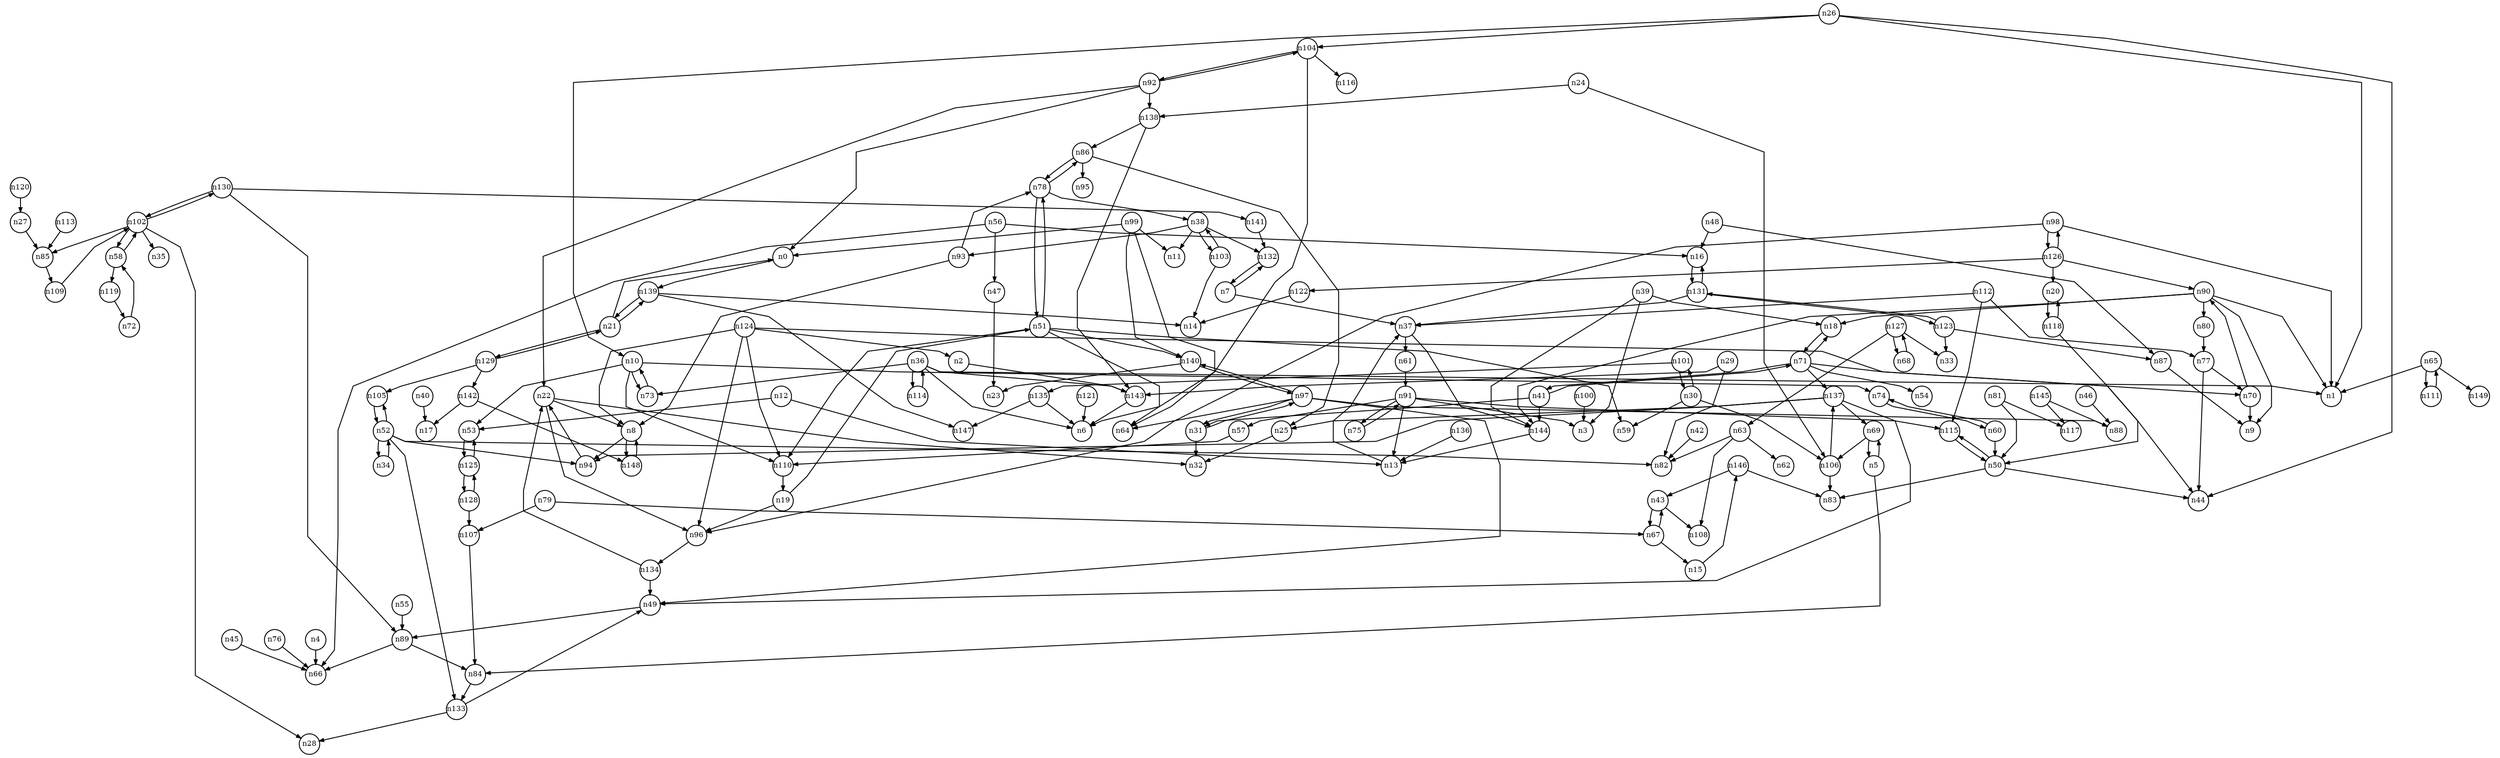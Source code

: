 digraph G{
splines=polyline;
ranksep=0.22;
nodesep=0.22;
nodesize=0.32;
fontsize=8
edge [arrowsize=0.5]
node [fontsize=8 shape=circle width=0.32 fixedsize=shape];

n143 -> n6
n2 -> n143
n4 -> n66
n69 -> n106
n69 -> n5
n5 -> n69
n5 -> n84
n84 -> n133
n37 -> n61
n37 -> n144
n7 -> n37
n7 -> n132
n132 -> n7
n94 -> n22
n8 -> n94
n8 -> n148
n148 -> n8
n53 -> n125
n10 -> n53
n10 -> n73
n10 -> n74
n10 -> n110
n73 -> n10
n74 -> n60
n110 -> n19
n13 -> n37
n12 -> n13
n12 -> n53
n146 -> n83
n146 -> n43
n15 -> n146
n51 -> n59
n51 -> n64
n51 -> n110
n51 -> n140
n51 -> n78
n19 -> n51
n19 -> n96
n96 -> n134
n0 -> n139
n21 -> n0
n21 -> n129
n21 -> n139
n129 -> n105
n129 -> n142
n129 -> n21
n22 -> n8
n22 -> n32
n22 -> n96
n106 -> n83
n106 -> n137
n24 -> n106
n24 -> n138
n138 -> n86
n138 -> n143
n25 -> n32
n26 -> n1
n26 -> n10
n26 -> n44
n26 -> n104
n104 -> n6
n104 -> n116
n104 -> n92
n85 -> n109
n27 -> n85
n29 -> n82
n29 -> n143
n30 -> n59
n30 -> n106
n30 -> n101
n31 -> n32
n31 -> n97
n52 -> n82
n52 -> n94
n52 -> n105
n52 -> n133
n52 -> n34
n34 -> n52
n36 -> n1
n36 -> n6
n36 -> n73
n36 -> n143
n36 -> n114
n61 -> n91
n144 -> n13
n38 -> n11
n38 -> n103
n38 -> n132
n38 -> n93
n103 -> n14
n103 -> n38
n39 -> n3
n39 -> n18
n39 -> n144
n18 -> n71
n40 -> n17
n41 -> n31
n41 -> n144
n41 -> n71
n42 -> n82
n67 -> n15
n67 -> n43
n43 -> n67
n43 -> n108
n45 -> n66
n46 -> n88
n47 -> n23
n16 -> n131
n48 -> n16
n48 -> n87
n87 -> n9
n89 -> n66
n89 -> n84
n49 -> n89
n50 -> n44
n50 -> n83
n50 -> n115
n140 -> n23
n140 -> n97
n105 -> n52
n133 -> n28
n133 -> n49
n55 -> n89
n56 -> n16
n56 -> n47
n56 -> n66
n57 -> n110
n119 -> n72
n58 -> n119
n58 -> n102
n60 -> n50
n60 -> n74
n63 -> n62
n63 -> n82
n63 -> n108
n65 -> n1
n65 -> n111
n65 -> n149
n111 -> n65
n70 -> n9
n70 -> n90
n90 -> n1
n90 -> n9
n90 -> n18
n90 -> n80
n90 -> n144
n71 -> n18
n71 -> n41
n71 -> n54
n71 -> n70
n71 -> n137
n137 -> n25
n137 -> n49
n137 -> n69
n137 -> n94
n72 -> n58
n76 -> n66
n77 -> n44
n77 -> n70
n78 -> n38
n78 -> n51
n78 -> n86
n86 -> n25
n86 -> n95
n86 -> n78
n79 -> n67
n79 -> n107
n107 -> n84
n80 -> n77
n81 -> n50
n81 -> n117
n109 -> n102
n91 -> n3
n91 -> n13
n91 -> n57
n91 -> n75
n91 -> n115
n75 -> n91
n115 -> n50
n92 -> n0
n92 -> n22
n92 -> n104
n92 -> n138
n93 -> n8
n93 -> n78
n134 -> n49
n134 -> n22
n97 -> n31
n97 -> n49
n97 -> n64
n97 -> n88
n97 -> n140
n98 -> n1
n98 -> n96
n98 -> n126
n99 -> n0
n99 -> n11
n99 -> n64
n99 -> n140
n100 -> n3
n101 -> n30
n101 -> n135
n135 -> n6
n135 -> n147
n102 -> n28
n102 -> n35
n102 -> n58
n102 -> n85
n102 -> n130
n112 -> n37
n112 -> n77
n112 -> n115
n113 -> n85
n114 -> n36
n20 -> n118
n118 -> n20
n118 -> n50
n120 -> n27
n121 -> n6
n122 -> n14
n123 -> n33
n123 -> n87
n123 -> n131
n124 -> n2
n124 -> n8
n124 -> n44
n124 -> n96
n124 -> n110
n125 -> n53
n125 -> n128
n126 -> n20
n126 -> n90
n126 -> n98
n126 -> n122
n127 -> n33
n127 -> n63
n127 -> n68
n68 -> n127
n128 -> n107
n128 -> n125
n142 -> n17
n142 -> n148
n130 -> n89
n130 -> n102
n130 -> n141
n141 -> n132
n131 -> n16
n131 -> n37
n131 -> n123
n136 -> n13
n139 -> n14
n139 -> n21
n139 -> n147
n145 -> n88
n145 -> n117
}
